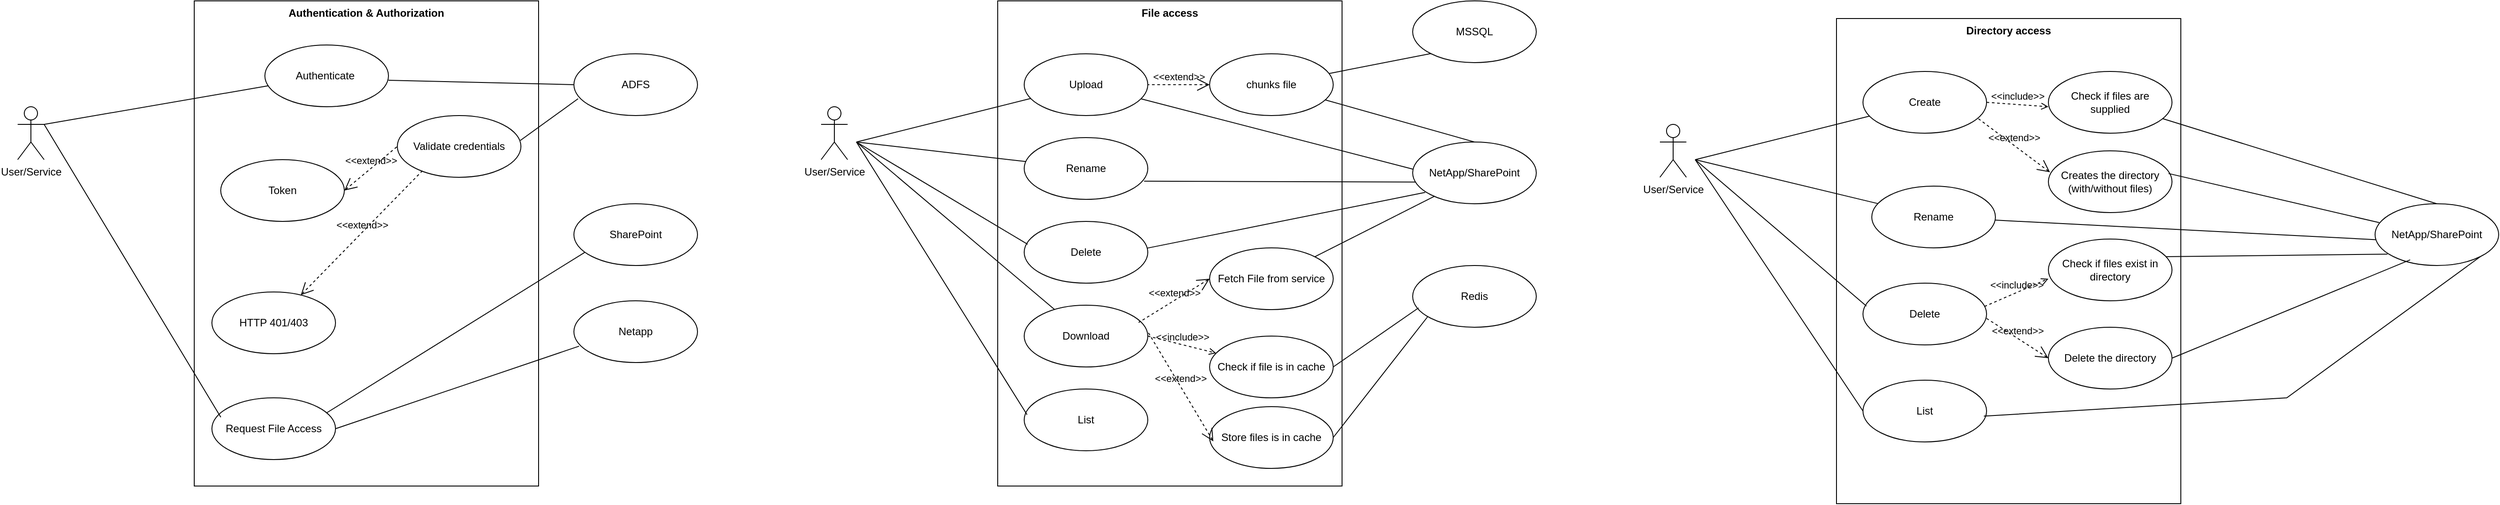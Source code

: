 <mxfile version="26.0.16">
  <diagram name="Page-1" id="rSmVY7l8DbUkNPeMReCK">
    <mxGraphModel dx="1481" dy="790" grid="1" gridSize="10" guides="1" tooltips="1" connect="1" arrows="1" fold="1" page="1" pageScale="1" pageWidth="850" pageHeight="1100" math="0" shadow="0">
      <root>
        <mxCell id="0" />
        <mxCell id="1" parent="0" />
        <mxCell id="hPGDMdynyl7NbmfzZyHG-7" value="Authentication &amp;amp; Authorization" style="shape=rect;html=1;verticalAlign=top;fontStyle=1;whiteSpace=wrap;align=center;" vertex="1" parent="1">
          <mxGeometry x="250" y="140" width="390" height="550" as="geometry" />
        </mxCell>
        <mxCell id="hPGDMdynyl7NbmfzZyHG-1" value="Authenticate&amp;nbsp;" style="ellipse;whiteSpace=wrap;html=1;" vertex="1" parent="1">
          <mxGeometry x="330" y="190" width="140" height="70" as="geometry" />
        </mxCell>
        <mxCell id="hPGDMdynyl7NbmfzZyHG-2" value="User/Service&lt;div&gt;&lt;br&gt;&lt;/div&gt;" style="shape=umlActor;html=1;verticalLabelPosition=bottom;verticalAlign=top;align=center;" vertex="1" parent="1">
          <mxGeometry x="50" y="260" width="30" height="60" as="geometry" />
        </mxCell>
        <mxCell id="hPGDMdynyl7NbmfzZyHG-6" value="" style="endArrow=none;html=1;rounded=0;exitX=1;exitY=0.333;exitDx=0;exitDy=0;exitPerimeter=0;" edge="1" parent="1" source="hPGDMdynyl7NbmfzZyHG-2" target="hPGDMdynyl7NbmfzZyHG-1">
          <mxGeometry width="50" height="50" relative="1" as="geometry">
            <mxPoint x="130" y="270" as="sourcePoint" />
            <mxPoint x="180" y="220" as="targetPoint" />
          </mxGeometry>
        </mxCell>
        <mxCell id="hPGDMdynyl7NbmfzZyHG-18" value="ADFS" style="ellipse;whiteSpace=wrap;html=1;" vertex="1" parent="1">
          <mxGeometry x="680" y="200" width="140" height="70" as="geometry" />
        </mxCell>
        <mxCell id="hPGDMdynyl7NbmfzZyHG-20" value="" style="endArrow=none;html=1;rounded=0;exitX=0;exitY=0.5;exitDx=0;exitDy=0;" edge="1" parent="1" source="hPGDMdynyl7NbmfzZyHG-18">
          <mxGeometry width="50" height="50" relative="1" as="geometry">
            <mxPoint x="140" y="400" as="sourcePoint" />
            <mxPoint x="470" y="230" as="targetPoint" />
          </mxGeometry>
        </mxCell>
        <mxCell id="hPGDMdynyl7NbmfzZyHG-21" value="Validate credentials" style="ellipse;whiteSpace=wrap;html=1;" vertex="1" parent="1">
          <mxGeometry x="480" y="270" width="140" height="70" as="geometry" />
        </mxCell>
        <mxCell id="hPGDMdynyl7NbmfzZyHG-23" value="" style="endArrow=none;html=1;rounded=0;exitX=0.034;exitY=0.727;exitDx=0;exitDy=0;entryX=0.995;entryY=0.404;entryDx=0;entryDy=0;entryPerimeter=0;exitPerimeter=0;" edge="1" parent="1" source="hPGDMdynyl7NbmfzZyHG-18" target="hPGDMdynyl7NbmfzZyHG-21">
          <mxGeometry width="50" height="50" relative="1" as="geometry">
            <mxPoint x="690" y="245" as="sourcePoint" />
            <mxPoint x="480" y="240" as="targetPoint" />
          </mxGeometry>
        </mxCell>
        <mxCell id="hPGDMdynyl7NbmfzZyHG-27" value="Token" style="ellipse;whiteSpace=wrap;html=1;" vertex="1" parent="1">
          <mxGeometry x="280" y="320" width="140" height="70" as="geometry" />
        </mxCell>
        <mxCell id="hPGDMdynyl7NbmfzZyHG-28" value="&amp;lt;&amp;lt;extend&amp;gt;&amp;gt;" style="edgeStyle=none;html=1;startArrow=open;endArrow=none;startSize=12;verticalAlign=bottom;dashed=1;labelBackgroundColor=none;rounded=0;entryX=0.203;entryY=0.894;entryDx=0;entryDy=0;entryPerimeter=0;" edge="1" parent="1" source="hPGDMdynyl7NbmfzZyHG-29" target="hPGDMdynyl7NbmfzZyHG-21">
          <mxGeometry width="160" relative="1" as="geometry">
            <mxPoint x="240" y="380" as="sourcePoint" />
            <mxPoint x="400" y="380" as="targetPoint" />
          </mxGeometry>
        </mxCell>
        <mxCell id="hPGDMdynyl7NbmfzZyHG-29" value="HTTP 401/403" style="ellipse;whiteSpace=wrap;html=1;" vertex="1" parent="1">
          <mxGeometry x="270" y="470" width="140" height="70" as="geometry" />
        </mxCell>
        <mxCell id="hPGDMdynyl7NbmfzZyHG-31" value="&amp;lt;&amp;lt;extend&amp;gt;&amp;gt;" style="edgeStyle=none;html=1;startArrow=open;endArrow=none;startSize=12;verticalAlign=bottom;dashed=1;labelBackgroundColor=none;rounded=0;entryX=0;entryY=0.5;entryDx=0;entryDy=0;exitX=1;exitY=0.5;exitDx=0;exitDy=0;" edge="1" parent="1" source="hPGDMdynyl7NbmfzZyHG-27" target="hPGDMdynyl7NbmfzZyHG-21">
          <mxGeometry width="160" relative="1" as="geometry">
            <mxPoint x="364" y="421" as="sourcePoint" />
            <mxPoint x="388" y="363" as="targetPoint" />
          </mxGeometry>
        </mxCell>
        <mxCell id="hPGDMdynyl7NbmfzZyHG-37" value="Request File Access" style="ellipse;whiteSpace=wrap;html=1;" vertex="1" parent="1">
          <mxGeometry x="270" y="590" width="140" height="70" as="geometry" />
        </mxCell>
        <mxCell id="hPGDMdynyl7NbmfzZyHG-38" value="SharePoint" style="ellipse;whiteSpace=wrap;html=1;" vertex="1" parent="1">
          <mxGeometry x="680" y="370" width="140" height="70" as="geometry" />
        </mxCell>
        <mxCell id="hPGDMdynyl7NbmfzZyHG-39" value="Netapp" style="ellipse;whiteSpace=wrap;html=1;" vertex="1" parent="1">
          <mxGeometry x="680" y="480" width="140" height="70" as="geometry" />
        </mxCell>
        <mxCell id="hPGDMdynyl7NbmfzZyHG-41" value="" style="endArrow=none;html=1;rounded=0;entryX=0.042;entryY=0.735;entryDx=0;entryDy=0;entryPerimeter=0;exitX=1;exitY=0.5;exitDx=0;exitDy=0;" edge="1" parent="1" source="hPGDMdynyl7NbmfzZyHG-37" target="hPGDMdynyl7NbmfzZyHG-39">
          <mxGeometry width="50" height="50" relative="1" as="geometry">
            <mxPoint x="470" y="370" as="sourcePoint" />
            <mxPoint x="694" y="533" as="targetPoint" />
          </mxGeometry>
        </mxCell>
        <mxCell id="hPGDMdynyl7NbmfzZyHG-42" value="" style="endArrow=none;html=1;rounded=0;entryX=0.072;entryY=0.314;entryDx=0;entryDy=0;entryPerimeter=0;" edge="1" parent="1" target="hPGDMdynyl7NbmfzZyHG-37">
          <mxGeometry width="50" height="50" relative="1" as="geometry">
            <mxPoint x="80" y="280" as="sourcePoint" />
            <mxPoint x="334" y="493" as="targetPoint" />
          </mxGeometry>
        </mxCell>
        <mxCell id="hPGDMdynyl7NbmfzZyHG-43" value="" style="endArrow=none;html=1;rounded=0;entryX=0.087;entryY=0.788;entryDx=0;entryDy=0;entryPerimeter=0;" edge="1" parent="1" target="hPGDMdynyl7NbmfzZyHG-38">
          <mxGeometry width="50" height="50" relative="1" as="geometry">
            <mxPoint x="400" y="607" as="sourcePoint" />
            <mxPoint x="680" y="510" as="targetPoint" />
          </mxGeometry>
        </mxCell>
        <mxCell id="hPGDMdynyl7NbmfzZyHG-45" value="File access" style="shape=rect;html=1;verticalAlign=top;fontStyle=1;whiteSpace=wrap;align=center;" vertex="1" parent="1">
          <mxGeometry x="1160" y="140" width="390" height="550" as="geometry" />
        </mxCell>
        <mxCell id="hPGDMdynyl7NbmfzZyHG-46" value="Upload" style="ellipse;whiteSpace=wrap;html=1;" vertex="1" parent="1">
          <mxGeometry x="1190" y="200" width="140" height="70" as="geometry" />
        </mxCell>
        <mxCell id="hPGDMdynyl7NbmfzZyHG-47" value="User/Service&lt;div&gt;&lt;br&gt;&lt;/div&gt;" style="shape=umlActor;html=1;verticalLabelPosition=bottom;verticalAlign=top;align=center;" vertex="1" parent="1">
          <mxGeometry x="960" y="260" width="30" height="60" as="geometry" />
        </mxCell>
        <mxCell id="hPGDMdynyl7NbmfzZyHG-48" value="" style="endArrow=none;html=1;rounded=0;" edge="1" parent="1" target="hPGDMdynyl7NbmfzZyHG-46">
          <mxGeometry width="50" height="50" relative="1" as="geometry">
            <mxPoint x="1000" y="300" as="sourcePoint" />
            <mxPoint x="1090" y="220" as="targetPoint" />
          </mxGeometry>
        </mxCell>
        <mxCell id="hPGDMdynyl7NbmfzZyHG-50" value="" style="endArrow=none;html=1;rounded=0;exitX=0;exitY=1;exitDx=0;exitDy=0;" edge="1" parent="1" source="hPGDMdynyl7NbmfzZyHG-64" target="hPGDMdynyl7NbmfzZyHG-66">
          <mxGeometry width="50" height="50" relative="1" as="geometry">
            <mxPoint x="1590.0" y="235" as="sourcePoint" />
            <mxPoint x="1380" y="230" as="targetPoint" />
          </mxGeometry>
        </mxCell>
        <mxCell id="hPGDMdynyl7NbmfzZyHG-59" value="NetApp/SharePoint" style="ellipse;whiteSpace=wrap;html=1;" vertex="1" parent="1">
          <mxGeometry x="1630" y="300" width="140" height="70" as="geometry" />
        </mxCell>
        <mxCell id="hPGDMdynyl7NbmfzZyHG-60" value="" style="endArrow=none;html=1;rounded=0;entryX=0.005;entryY=0.441;entryDx=0;entryDy=0;entryPerimeter=0;" edge="1" parent="1" source="hPGDMdynyl7NbmfzZyHG-46" target="hPGDMdynyl7NbmfzZyHG-59">
          <mxGeometry width="50" height="50" relative="1" as="geometry">
            <mxPoint x="1320.0" y="625" as="sourcePoint" />
            <mxPoint x="1604" y="533" as="targetPoint" />
          </mxGeometry>
        </mxCell>
        <mxCell id="hPGDMdynyl7NbmfzZyHG-63" value="&amp;lt;&amp;lt;extend&amp;gt;&amp;gt;" style="edgeStyle=none;html=1;startArrow=open;endArrow=none;startSize=12;verticalAlign=bottom;dashed=1;labelBackgroundColor=none;rounded=0;" edge="1" parent="1" source="hPGDMdynyl7NbmfzZyHG-66" target="hPGDMdynyl7NbmfzZyHG-46">
          <mxGeometry width="160" relative="1" as="geometry">
            <mxPoint x="1220" y="511" as="sourcePoint" />
            <mxPoint x="1357" y="370" as="targetPoint" />
          </mxGeometry>
        </mxCell>
        <mxCell id="hPGDMdynyl7NbmfzZyHG-64" value="MSSQL" style="ellipse;whiteSpace=wrap;html=1;" vertex="1" parent="1">
          <mxGeometry x="1630" y="140" width="140" height="70" as="geometry" />
        </mxCell>
        <mxCell id="hPGDMdynyl7NbmfzZyHG-66" value="chunks file" style="ellipse;whiteSpace=wrap;html=1;" vertex="1" parent="1">
          <mxGeometry x="1400" y="200" width="140" height="70" as="geometry" />
        </mxCell>
        <mxCell id="hPGDMdynyl7NbmfzZyHG-68" value="" style="endArrow=none;html=1;rounded=0;exitX=0.5;exitY=0;exitDx=0;exitDy=0;" edge="1" parent="1" source="hPGDMdynyl7NbmfzZyHG-59" target="hPGDMdynyl7NbmfzZyHG-66">
          <mxGeometry width="50" height="50" relative="1" as="geometry">
            <mxPoint x="1635.54" y="321.13" as="sourcePoint" />
            <mxPoint x="1323" y="279" as="targetPoint" />
          </mxGeometry>
        </mxCell>
        <mxCell id="hPGDMdynyl7NbmfzZyHG-70" value="Download" style="ellipse;whiteSpace=wrap;html=1;" vertex="1" parent="1">
          <mxGeometry x="1190" y="485" width="140" height="70" as="geometry" />
        </mxCell>
        <mxCell id="hPGDMdynyl7NbmfzZyHG-71" value="Redis" style="ellipse;whiteSpace=wrap;html=1;" vertex="1" parent="1">
          <mxGeometry x="1630" y="440" width="140" height="70" as="geometry" />
        </mxCell>
        <mxCell id="hPGDMdynyl7NbmfzZyHG-72" value="Rename" style="ellipse;whiteSpace=wrap;html=1;" vertex="1" parent="1">
          <mxGeometry x="1190" y="295" width="140" height="70" as="geometry" />
        </mxCell>
        <mxCell id="hPGDMdynyl7NbmfzZyHG-74" value="Delete" style="ellipse;whiteSpace=wrap;html=1;" vertex="1" parent="1">
          <mxGeometry x="1190" y="390" width="140" height="70" as="geometry" />
        </mxCell>
        <mxCell id="hPGDMdynyl7NbmfzZyHG-76" value="" style="endArrow=none;html=1;rounded=0;entryX=0.021;entryY=0.649;entryDx=0;entryDy=0;entryPerimeter=0;exitX=0.97;exitY=0.706;exitDx=0;exitDy=0;exitPerimeter=0;" edge="1" parent="1" source="hPGDMdynyl7NbmfzZyHG-72" target="hPGDMdynyl7NbmfzZyHG-59">
          <mxGeometry width="50" height="50" relative="1" as="geometry">
            <mxPoint x="1311" y="273" as="sourcePoint" />
            <mxPoint x="1636" y="501" as="targetPoint" />
          </mxGeometry>
        </mxCell>
        <mxCell id="hPGDMdynyl7NbmfzZyHG-79" value="" style="endArrow=none;html=1;rounded=0;entryX=0.101;entryY=0.816;entryDx=0;entryDy=0;entryPerimeter=0;exitX=0.995;exitY=0.433;exitDx=0;exitDy=0;exitPerimeter=0;" edge="1" parent="1" source="hPGDMdynyl7NbmfzZyHG-74" target="hPGDMdynyl7NbmfzZyHG-59">
          <mxGeometry width="50" height="50" relative="1" as="geometry">
            <mxPoint x="1336" y="349" as="sourcePoint" />
            <mxPoint x="1633" y="385" as="targetPoint" />
          </mxGeometry>
        </mxCell>
        <mxCell id="hPGDMdynyl7NbmfzZyHG-80" value="List" style="ellipse;whiteSpace=wrap;html=1;" vertex="1" parent="1">
          <mxGeometry x="1190" y="580" width="140" height="70" as="geometry" />
        </mxCell>
        <mxCell id="hPGDMdynyl7NbmfzZyHG-83" value="&amp;lt;&amp;lt;include&amp;gt;&amp;gt;" style="edgeStyle=none;html=1;endArrow=open;verticalAlign=bottom;dashed=1;labelBackgroundColor=none;rounded=0;exitX=1;exitY=0.5;exitDx=0;exitDy=0;" edge="1" parent="1" source="hPGDMdynyl7NbmfzZyHG-70" target="hPGDMdynyl7NbmfzZyHG-84">
          <mxGeometry width="160" relative="1" as="geometry">
            <mxPoint x="1370" y="500" as="sourcePoint" />
            <mxPoint x="1530" y="500" as="targetPoint" />
          </mxGeometry>
        </mxCell>
        <mxCell id="hPGDMdynyl7NbmfzZyHG-84" value="Check if file is in cache" style="ellipse;whiteSpace=wrap;html=1;" vertex="1" parent="1">
          <mxGeometry x="1400" y="520" width="140" height="70" as="geometry" />
        </mxCell>
        <mxCell id="hPGDMdynyl7NbmfzZyHG-85" value="" style="endArrow=none;html=1;rounded=0;entryX=0.048;entryY=0.686;entryDx=0;entryDy=0;exitX=1;exitY=0.5;exitDx=0;exitDy=0;entryPerimeter=0;" edge="1" parent="1" source="hPGDMdynyl7NbmfzZyHG-84" target="hPGDMdynyl7NbmfzZyHG-71">
          <mxGeometry width="50" height="50" relative="1" as="geometry">
            <mxPoint x="1339" y="430" as="sourcePoint" />
            <mxPoint x="1643" y="395" as="targetPoint" />
          </mxGeometry>
        </mxCell>
        <mxCell id="hPGDMdynyl7NbmfzZyHG-89" value="&amp;lt;&amp;lt;extend&amp;gt;&amp;gt;" style="edgeStyle=none;html=1;startArrow=open;endArrow=none;startSize=12;verticalAlign=bottom;dashed=1;labelBackgroundColor=none;rounded=0;exitX=0;exitY=0.5;exitDx=0;exitDy=0;entryX=0.926;entryY=0.28;entryDx=0;entryDy=0;entryPerimeter=0;" edge="1" parent="1" source="hPGDMdynyl7NbmfzZyHG-90" target="hPGDMdynyl7NbmfzZyHG-70">
          <mxGeometry width="160" relative="1" as="geometry">
            <mxPoint x="1370" y="450" as="sourcePoint" />
            <mxPoint x="1530" y="450" as="targetPoint" />
          </mxGeometry>
        </mxCell>
        <mxCell id="hPGDMdynyl7NbmfzZyHG-90" value="Fetch File from service" style="ellipse;whiteSpace=wrap;html=1;" vertex="1" parent="1">
          <mxGeometry x="1400" y="420" width="140" height="70" as="geometry" />
        </mxCell>
        <mxCell id="hPGDMdynyl7NbmfzZyHG-91" value="" style="endArrow=none;html=1;rounded=0;entryX=0.177;entryY=0.878;entryDx=0;entryDy=0;entryPerimeter=0;" edge="1" parent="1" source="hPGDMdynyl7NbmfzZyHG-90" target="hPGDMdynyl7NbmfzZyHG-59">
          <mxGeometry width="50" height="50" relative="1" as="geometry">
            <mxPoint x="1339" y="430" as="sourcePoint" />
            <mxPoint x="1643" y="395" as="targetPoint" />
          </mxGeometry>
        </mxCell>
        <mxCell id="hPGDMdynyl7NbmfzZyHG-92" value="" style="endArrow=none;html=1;rounded=0;" edge="1" parent="1" target="hPGDMdynyl7NbmfzZyHG-72">
          <mxGeometry width="50" height="50" relative="1" as="geometry">
            <mxPoint x="1000" y="300" as="sourcePoint" />
            <mxPoint x="1204" y="256" as="targetPoint" />
          </mxGeometry>
        </mxCell>
        <mxCell id="hPGDMdynyl7NbmfzZyHG-93" value="" style="endArrow=none;html=1;rounded=0;entryX=0.028;entryY=0.371;entryDx=0;entryDy=0;entryPerimeter=0;" edge="1" parent="1" target="hPGDMdynyl7NbmfzZyHG-74">
          <mxGeometry width="50" height="50" relative="1" as="geometry">
            <mxPoint x="1000" y="300" as="sourcePoint" />
            <mxPoint x="1214" y="266" as="targetPoint" />
          </mxGeometry>
        </mxCell>
        <mxCell id="hPGDMdynyl7NbmfzZyHG-94" value="" style="endArrow=none;html=1;rounded=0;" edge="1" parent="1" target="hPGDMdynyl7NbmfzZyHG-70">
          <mxGeometry width="50" height="50" relative="1" as="geometry">
            <mxPoint x="1000" y="300" as="sourcePoint" />
            <mxPoint x="1224" y="276" as="targetPoint" />
          </mxGeometry>
        </mxCell>
        <mxCell id="hPGDMdynyl7NbmfzZyHG-95" value="" style="endArrow=none;html=1;rounded=0;entryX=0.023;entryY=0.416;entryDx=0;entryDy=0;entryPerimeter=0;" edge="1" parent="1" target="hPGDMdynyl7NbmfzZyHG-80">
          <mxGeometry width="50" height="50" relative="1" as="geometry">
            <mxPoint x="1000" y="300" as="sourcePoint" />
            <mxPoint x="1234" y="286" as="targetPoint" />
          </mxGeometry>
        </mxCell>
        <mxCell id="hPGDMdynyl7NbmfzZyHG-96" value="Store files is in cache" style="ellipse;whiteSpace=wrap;html=1;" vertex="1" parent="1">
          <mxGeometry x="1400" y="600" width="140" height="70" as="geometry" />
        </mxCell>
        <mxCell id="hPGDMdynyl7NbmfzZyHG-97" value="&amp;lt;&amp;lt;extend&amp;gt;&amp;gt;" style="edgeStyle=none;html=1;startArrow=open;endArrow=none;startSize=12;verticalAlign=bottom;dashed=1;labelBackgroundColor=none;rounded=0;exitX=0.03;exitY=0.563;exitDx=0;exitDy=0;entryX=0.926;entryY=0.28;entryDx=0;entryDy=0;entryPerimeter=0;exitPerimeter=0;" edge="1" parent="1" source="hPGDMdynyl7NbmfzZyHG-96">
          <mxGeometry width="160" relative="1" as="geometry">
            <mxPoint x="1410" y="465" as="sourcePoint" />
            <mxPoint x="1330" y="515" as="targetPoint" />
          </mxGeometry>
        </mxCell>
        <mxCell id="hPGDMdynyl7NbmfzZyHG-98" value="" style="endArrow=none;html=1;rounded=0;entryX=0.048;entryY=0.686;entryDx=0;entryDy=0;exitX=1;exitY=0.5;exitDx=0;exitDy=0;entryPerimeter=0;" edge="1" parent="1" source="hPGDMdynyl7NbmfzZyHG-96">
          <mxGeometry width="50" height="50" relative="1" as="geometry">
            <mxPoint x="1550" y="565" as="sourcePoint" />
            <mxPoint x="1647" y="498" as="targetPoint" />
          </mxGeometry>
        </mxCell>
        <mxCell id="hPGDMdynyl7NbmfzZyHG-104" value="Directory access" style="shape=rect;html=1;verticalAlign=top;fontStyle=1;whiteSpace=wrap;align=center;" vertex="1" parent="1">
          <mxGeometry x="2110" y="160" width="390" height="550" as="geometry" />
        </mxCell>
        <mxCell id="hPGDMdynyl7NbmfzZyHG-105" value="Create" style="ellipse;whiteSpace=wrap;html=1;" vertex="1" parent="1">
          <mxGeometry x="2140" y="220" width="140" height="70" as="geometry" />
        </mxCell>
        <mxCell id="hPGDMdynyl7NbmfzZyHG-106" value="User/Service&lt;div&gt;&lt;br&gt;&lt;/div&gt;" style="shape=umlActor;html=1;verticalLabelPosition=bottom;verticalAlign=top;align=center;" vertex="1" parent="1">
          <mxGeometry x="1910" y="280" width="30" height="60" as="geometry" />
        </mxCell>
        <mxCell id="hPGDMdynyl7NbmfzZyHG-107" value="" style="endArrow=none;html=1;rounded=0;" edge="1" parent="1" target="hPGDMdynyl7NbmfzZyHG-105">
          <mxGeometry width="50" height="50" relative="1" as="geometry">
            <mxPoint x="1950" y="320" as="sourcePoint" />
            <mxPoint x="2040" y="240" as="targetPoint" />
          </mxGeometry>
        </mxCell>
        <mxCell id="hPGDMdynyl7NbmfzZyHG-109" value="NetApp/SharePoint" style="ellipse;whiteSpace=wrap;html=1;" vertex="1" parent="1">
          <mxGeometry x="2720" y="370" width="140" height="70" as="geometry" />
        </mxCell>
        <mxCell id="hPGDMdynyl7NbmfzZyHG-113" value="Check if files are &lt;br&gt;supplied" style="ellipse;whiteSpace=wrap;html=1;" vertex="1" parent="1">
          <mxGeometry x="2350" y="220" width="140" height="70" as="geometry" />
        </mxCell>
        <mxCell id="hPGDMdynyl7NbmfzZyHG-114" value="" style="endArrow=none;html=1;rounded=0;exitX=0.5;exitY=0;exitDx=0;exitDy=0;" edge="1" parent="1" source="hPGDMdynyl7NbmfzZyHG-109" target="hPGDMdynyl7NbmfzZyHG-113">
          <mxGeometry width="50" height="50" relative="1" as="geometry">
            <mxPoint x="2585.54" y="341.13" as="sourcePoint" />
            <mxPoint x="2273" y="299" as="targetPoint" />
          </mxGeometry>
        </mxCell>
        <mxCell id="hPGDMdynyl7NbmfzZyHG-117" value="Rename" style="ellipse;whiteSpace=wrap;html=1;" vertex="1" parent="1">
          <mxGeometry x="2150" y="350" width="140" height="70" as="geometry" />
        </mxCell>
        <mxCell id="hPGDMdynyl7NbmfzZyHG-118" value="Delete" style="ellipse;whiteSpace=wrap;html=1;" vertex="1" parent="1">
          <mxGeometry x="2140" y="460" width="140" height="70" as="geometry" />
        </mxCell>
        <mxCell id="hPGDMdynyl7NbmfzZyHG-120" value="" style="endArrow=none;html=1;rounded=0;entryX=0.101;entryY=0.816;entryDx=0;entryDy=0;entryPerimeter=0;exitX=0.929;exitY=0.286;exitDx=0;exitDy=0;exitPerimeter=0;" edge="1" parent="1" source="hPGDMdynyl7NbmfzZyHG-140" target="hPGDMdynyl7NbmfzZyHG-109">
          <mxGeometry width="50" height="50" relative="1" as="geometry">
            <mxPoint x="2286" y="369" as="sourcePoint" />
            <mxPoint x="2583" y="405" as="targetPoint" />
          </mxGeometry>
        </mxCell>
        <mxCell id="hPGDMdynyl7NbmfzZyHG-121" value="List" style="ellipse;whiteSpace=wrap;html=1;" vertex="1" parent="1">
          <mxGeometry x="2140" y="570" width="140" height="70" as="geometry" />
        </mxCell>
        <mxCell id="hPGDMdynyl7NbmfzZyHG-127" value="" style="endArrow=none;html=1;rounded=0;entryX=1;entryY=1;entryDx=0;entryDy=0;exitX=0.978;exitY=0.582;exitDx=0;exitDy=0;exitPerimeter=0;" edge="1" parent="1" source="hPGDMdynyl7NbmfzZyHG-121" target="hPGDMdynyl7NbmfzZyHG-109">
          <mxGeometry width="50" height="50" relative="1" as="geometry">
            <mxPoint x="2340" y="655.25" as="sourcePoint" />
            <mxPoint x="2899.497" y="479.999" as="targetPoint" />
            <Array as="points">
              <mxPoint x="2620" y="590" />
            </Array>
          </mxGeometry>
        </mxCell>
        <mxCell id="hPGDMdynyl7NbmfzZyHG-128" value="" style="endArrow=none;html=1;rounded=0;" edge="1" parent="1" target="hPGDMdynyl7NbmfzZyHG-117">
          <mxGeometry width="50" height="50" relative="1" as="geometry">
            <mxPoint x="1950" y="320" as="sourcePoint" />
            <mxPoint x="2154" y="276" as="targetPoint" />
          </mxGeometry>
        </mxCell>
        <mxCell id="hPGDMdynyl7NbmfzZyHG-129" value="" style="endArrow=none;html=1;rounded=0;entryX=0.028;entryY=0.371;entryDx=0;entryDy=0;entryPerimeter=0;" edge="1" parent="1" target="hPGDMdynyl7NbmfzZyHG-118">
          <mxGeometry width="50" height="50" relative="1" as="geometry">
            <mxPoint x="1950" y="320" as="sourcePoint" />
            <mxPoint x="2164" y="286" as="targetPoint" />
          </mxGeometry>
        </mxCell>
        <mxCell id="hPGDMdynyl7NbmfzZyHG-131" value="" style="endArrow=none;html=1;rounded=0;entryX=0;entryY=0.5;entryDx=0;entryDy=0;" edge="1" parent="1" target="hPGDMdynyl7NbmfzZyHG-121">
          <mxGeometry width="50" height="50" relative="1" as="geometry">
            <mxPoint x="1950" y="320" as="sourcePoint" />
            <mxPoint x="2184" y="306" as="targetPoint" />
          </mxGeometry>
        </mxCell>
        <mxCell id="hPGDMdynyl7NbmfzZyHG-135" value="&amp;lt;&amp;lt;include&amp;gt;&amp;gt;" style="edgeStyle=none;html=1;endArrow=open;verticalAlign=bottom;dashed=1;labelBackgroundColor=none;rounded=0;exitX=1;exitY=0.5;exitDx=0;exitDy=0;" edge="1" parent="1" source="hPGDMdynyl7NbmfzZyHG-105">
          <mxGeometry width="160" relative="1" as="geometry">
            <mxPoint x="2280" y="241" as="sourcePoint" />
            <mxPoint x="2350" y="260" as="targetPoint" />
          </mxGeometry>
        </mxCell>
        <mxCell id="hPGDMdynyl7NbmfzZyHG-136" value="Creates the directory (with/without files)" style="ellipse;whiteSpace=wrap;html=1;" vertex="1" parent="1">
          <mxGeometry x="2350" y="310" width="140" height="70" as="geometry" />
        </mxCell>
        <mxCell id="hPGDMdynyl7NbmfzZyHG-137" value="" style="endArrow=none;html=1;rounded=0;entryX=0.972;entryY=0.367;entryDx=0;entryDy=0;entryPerimeter=0;exitX=0.034;exitY=0.306;exitDx=0;exitDy=0;exitPerimeter=0;" edge="1" parent="1" source="hPGDMdynyl7NbmfzZyHG-109" target="hPGDMdynyl7NbmfzZyHG-136">
          <mxGeometry width="50" height="50" relative="1" as="geometry">
            <mxPoint x="2590" y="339" as="sourcePoint" />
            <mxPoint x="2491" y="282" as="targetPoint" />
          </mxGeometry>
        </mxCell>
        <mxCell id="hPGDMdynyl7NbmfzZyHG-138" value="&amp;lt;&amp;lt;extend&amp;gt;&amp;gt;" style="edgeStyle=none;html=1;startArrow=open;endArrow=none;startSize=12;verticalAlign=bottom;dashed=1;labelBackgroundColor=none;rounded=0;exitX=0.013;exitY=0.347;exitDx=0;exitDy=0;entryX=0.927;entryY=0.755;entryDx=0;entryDy=0;entryPerimeter=0;exitPerimeter=0;" edge="1" parent="1" source="hPGDMdynyl7NbmfzZyHG-136" target="hPGDMdynyl7NbmfzZyHG-105">
          <mxGeometry width="160" relative="1" as="geometry">
            <mxPoint x="2360.36" y="335.4" as="sourcePoint" />
            <mxPoint x="2280" y="385.0" as="targetPoint" />
          </mxGeometry>
        </mxCell>
        <mxCell id="hPGDMdynyl7NbmfzZyHG-140" value="Check if files exist in directory" style="ellipse;whiteSpace=wrap;html=1;" vertex="1" parent="1">
          <mxGeometry x="2350" y="410" width="140" height="70" as="geometry" />
        </mxCell>
        <mxCell id="hPGDMdynyl7NbmfzZyHG-141" value="&amp;lt;&amp;lt;include&amp;gt;&amp;gt;" style="edgeStyle=none;html=1;endArrow=open;verticalAlign=bottom;dashed=1;labelBackgroundColor=none;rounded=0;exitX=0.983;exitY=0.378;exitDx=0;exitDy=0;exitPerimeter=0;" edge="1" parent="1" source="hPGDMdynyl7NbmfzZyHG-118">
          <mxGeometry width="160" relative="1" as="geometry">
            <mxPoint x="2280" y="450" as="sourcePoint" />
            <mxPoint x="2350" y="455" as="targetPoint" />
          </mxGeometry>
        </mxCell>
        <mxCell id="hPGDMdynyl7NbmfzZyHG-142" value="" style="endArrow=none;html=1;rounded=0;exitX=0.008;exitY=0.582;exitDx=0;exitDy=0;exitPerimeter=0;" edge="1" parent="1" source="hPGDMdynyl7NbmfzZyHG-109" target="hPGDMdynyl7NbmfzZyHG-117">
          <mxGeometry width="50" height="50" relative="1" as="geometry">
            <mxPoint x="2610" y="384" as="sourcePoint" />
            <mxPoint x="2496" y="346" as="targetPoint" />
          </mxGeometry>
        </mxCell>
        <mxCell id="hPGDMdynyl7NbmfzZyHG-143" value="Delete the directory" style="ellipse;whiteSpace=wrap;html=1;" vertex="1" parent="1">
          <mxGeometry x="2350" y="510" width="140" height="70" as="geometry" />
        </mxCell>
        <mxCell id="hPGDMdynyl7NbmfzZyHG-144" value="&amp;lt;&amp;lt;extend&amp;gt;&amp;gt;" style="edgeStyle=none;html=1;startArrow=open;endArrow=none;startSize=12;verticalAlign=bottom;dashed=1;labelBackgroundColor=none;rounded=0;exitX=0;exitY=0.5;exitDx=0;exitDy=0;entryX=0.927;entryY=0.755;entryDx=0;entryDy=0;entryPerimeter=0;" edge="1" parent="1" source="hPGDMdynyl7NbmfzZyHG-143">
          <mxGeometry width="160" relative="1" as="geometry">
            <mxPoint x="2362" y="561" as="sourcePoint" />
            <mxPoint x="2280" y="500" as="targetPoint" />
          </mxGeometry>
        </mxCell>
        <mxCell id="hPGDMdynyl7NbmfzZyHG-145" value="" style="endArrow=none;html=1;rounded=0;entryX=0.284;entryY=0.908;entryDx=0;entryDy=0;entryPerimeter=0;exitX=1;exitY=0.5;exitDx=0;exitDy=0;" edge="1" parent="1" source="hPGDMdynyl7NbmfzZyHG-143" target="hPGDMdynyl7NbmfzZyHG-109">
          <mxGeometry width="50" height="50" relative="1" as="geometry">
            <mxPoint x="2490" y="440" as="sourcePoint" />
            <mxPoint x="2744" y="437" as="targetPoint" />
          </mxGeometry>
        </mxCell>
      </root>
    </mxGraphModel>
  </diagram>
</mxfile>
